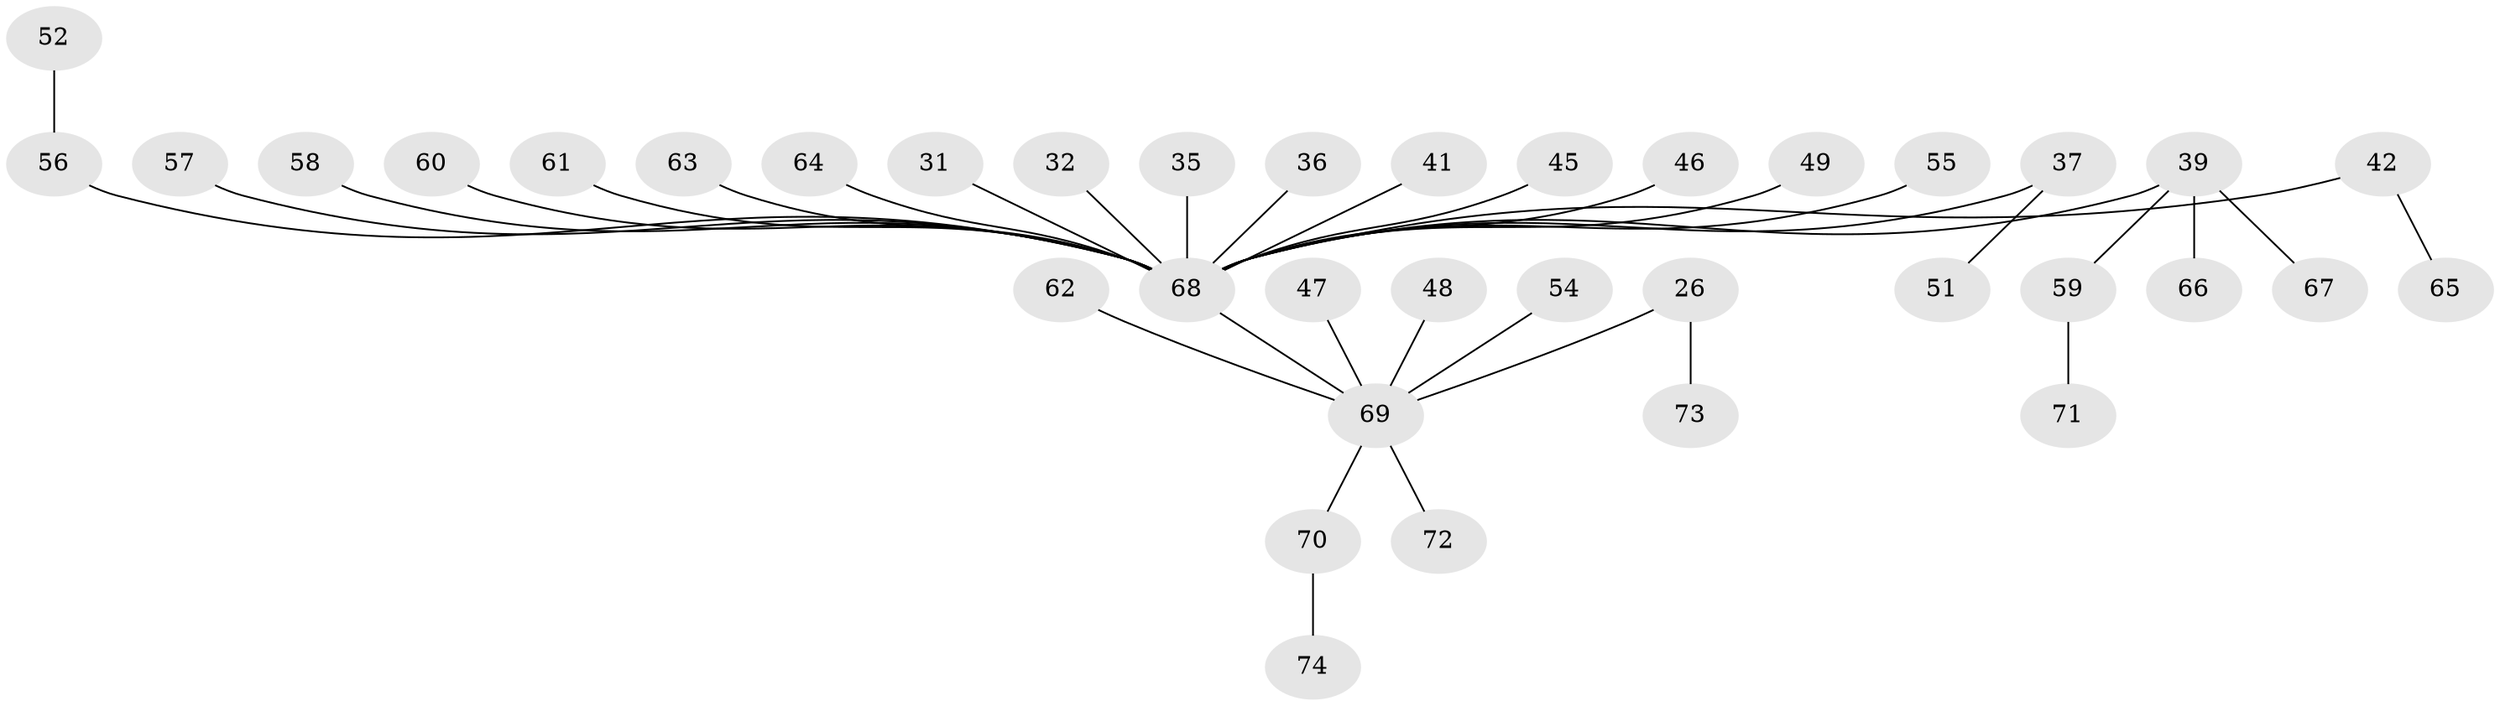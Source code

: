 // original degree distribution, {4: 0.0945945945945946, 3: 0.13513513513513514, 5: 0.04054054054054054, 2: 0.17567567567567569, 7: 0.013513513513513514, 1: 0.5405405405405406}
// Generated by graph-tools (version 1.1) at 2025/56/03/04/25 21:56:54]
// undirected, 37 vertices, 36 edges
graph export_dot {
graph [start="1"]
  node [color=gray90,style=filled];
  26;
  31;
  32;
  35;
  36;
  37;
  39;
  41 [super="+21"];
  42;
  45;
  46;
  47;
  48;
  49;
  51;
  52;
  54;
  55;
  56 [super="+29"];
  57;
  58;
  59;
  60;
  61;
  62;
  63;
  64;
  65;
  66;
  67;
  68 [super="+3+7+50+10+38+44+53+14+15+33+23"];
  69 [super="+28+34+24"];
  70;
  71;
  72;
  73;
  74;
  26 -- 73;
  26 -- 69;
  31 -- 68;
  32 -- 68;
  35 -- 68;
  36 -- 68;
  37 -- 51;
  37 -- 68;
  39 -- 59;
  39 -- 66;
  39 -- 67;
  39 -- 68;
  41 -- 68;
  42 -- 65;
  42 -- 68;
  45 -- 68;
  46 -- 68;
  47 -- 69;
  48 -- 69;
  49 -- 68;
  52 -- 56;
  54 -- 69;
  55 -- 68;
  56 -- 68;
  57 -- 68;
  58 -- 68;
  59 -- 71;
  60 -- 68;
  61 -- 68;
  62 -- 69;
  63 -- 68;
  64 -- 68;
  68 -- 69;
  69 -- 70;
  69 -- 72;
  70 -- 74;
}
